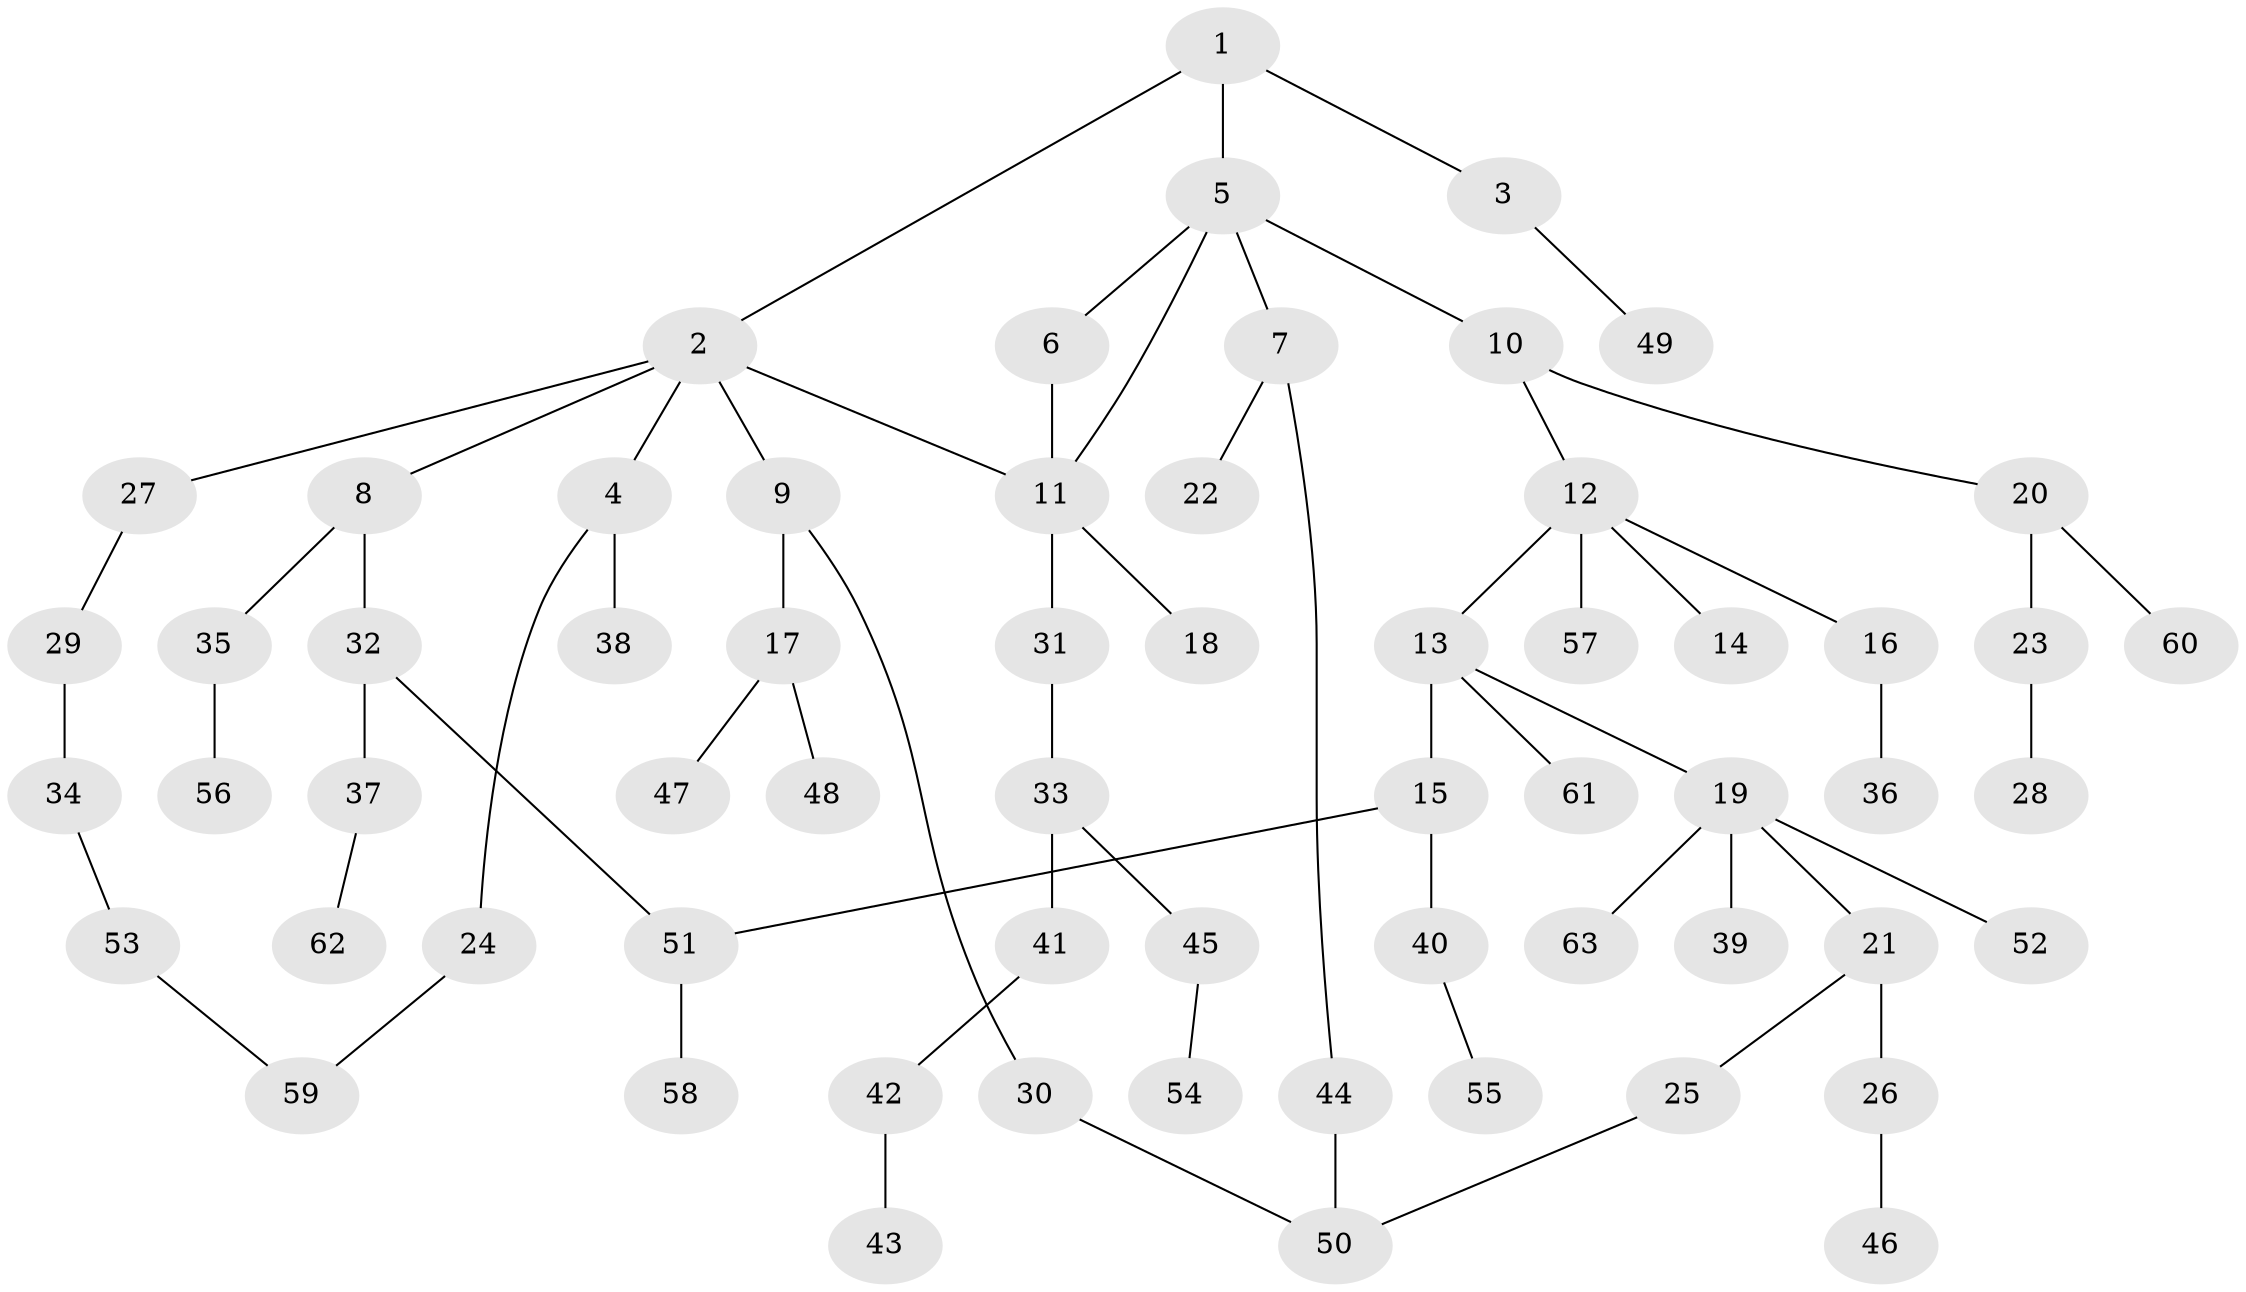 // Generated by graph-tools (version 1.1) at 2025/25/03/09/25 03:25:27]
// undirected, 63 vertices, 68 edges
graph export_dot {
graph [start="1"]
  node [color=gray90,style=filled];
  1;
  2;
  3;
  4;
  5;
  6;
  7;
  8;
  9;
  10;
  11;
  12;
  13;
  14;
  15;
  16;
  17;
  18;
  19;
  20;
  21;
  22;
  23;
  24;
  25;
  26;
  27;
  28;
  29;
  30;
  31;
  32;
  33;
  34;
  35;
  36;
  37;
  38;
  39;
  40;
  41;
  42;
  43;
  44;
  45;
  46;
  47;
  48;
  49;
  50;
  51;
  52;
  53;
  54;
  55;
  56;
  57;
  58;
  59;
  60;
  61;
  62;
  63;
  1 -- 2;
  1 -- 3;
  1 -- 5;
  2 -- 4;
  2 -- 8;
  2 -- 9;
  2 -- 27;
  2 -- 11;
  3 -- 49;
  4 -- 24;
  4 -- 38;
  5 -- 6;
  5 -- 7;
  5 -- 10;
  5 -- 11;
  6 -- 11;
  7 -- 22;
  7 -- 44;
  8 -- 32;
  8 -- 35;
  9 -- 17;
  9 -- 30;
  10 -- 12;
  10 -- 20;
  11 -- 18;
  11 -- 31;
  12 -- 13;
  12 -- 14;
  12 -- 16;
  12 -- 57;
  13 -- 15;
  13 -- 19;
  13 -- 61;
  15 -- 40;
  15 -- 51;
  16 -- 36;
  17 -- 47;
  17 -- 48;
  19 -- 21;
  19 -- 39;
  19 -- 52;
  19 -- 63;
  20 -- 23;
  20 -- 60;
  21 -- 25;
  21 -- 26;
  23 -- 28;
  24 -- 59;
  25 -- 50;
  26 -- 46;
  27 -- 29;
  29 -- 34;
  30 -- 50;
  31 -- 33;
  32 -- 37;
  32 -- 51;
  33 -- 41;
  33 -- 45;
  34 -- 53;
  35 -- 56;
  37 -- 62;
  40 -- 55;
  41 -- 42;
  42 -- 43;
  44 -- 50;
  45 -- 54;
  51 -- 58;
  53 -- 59;
}
